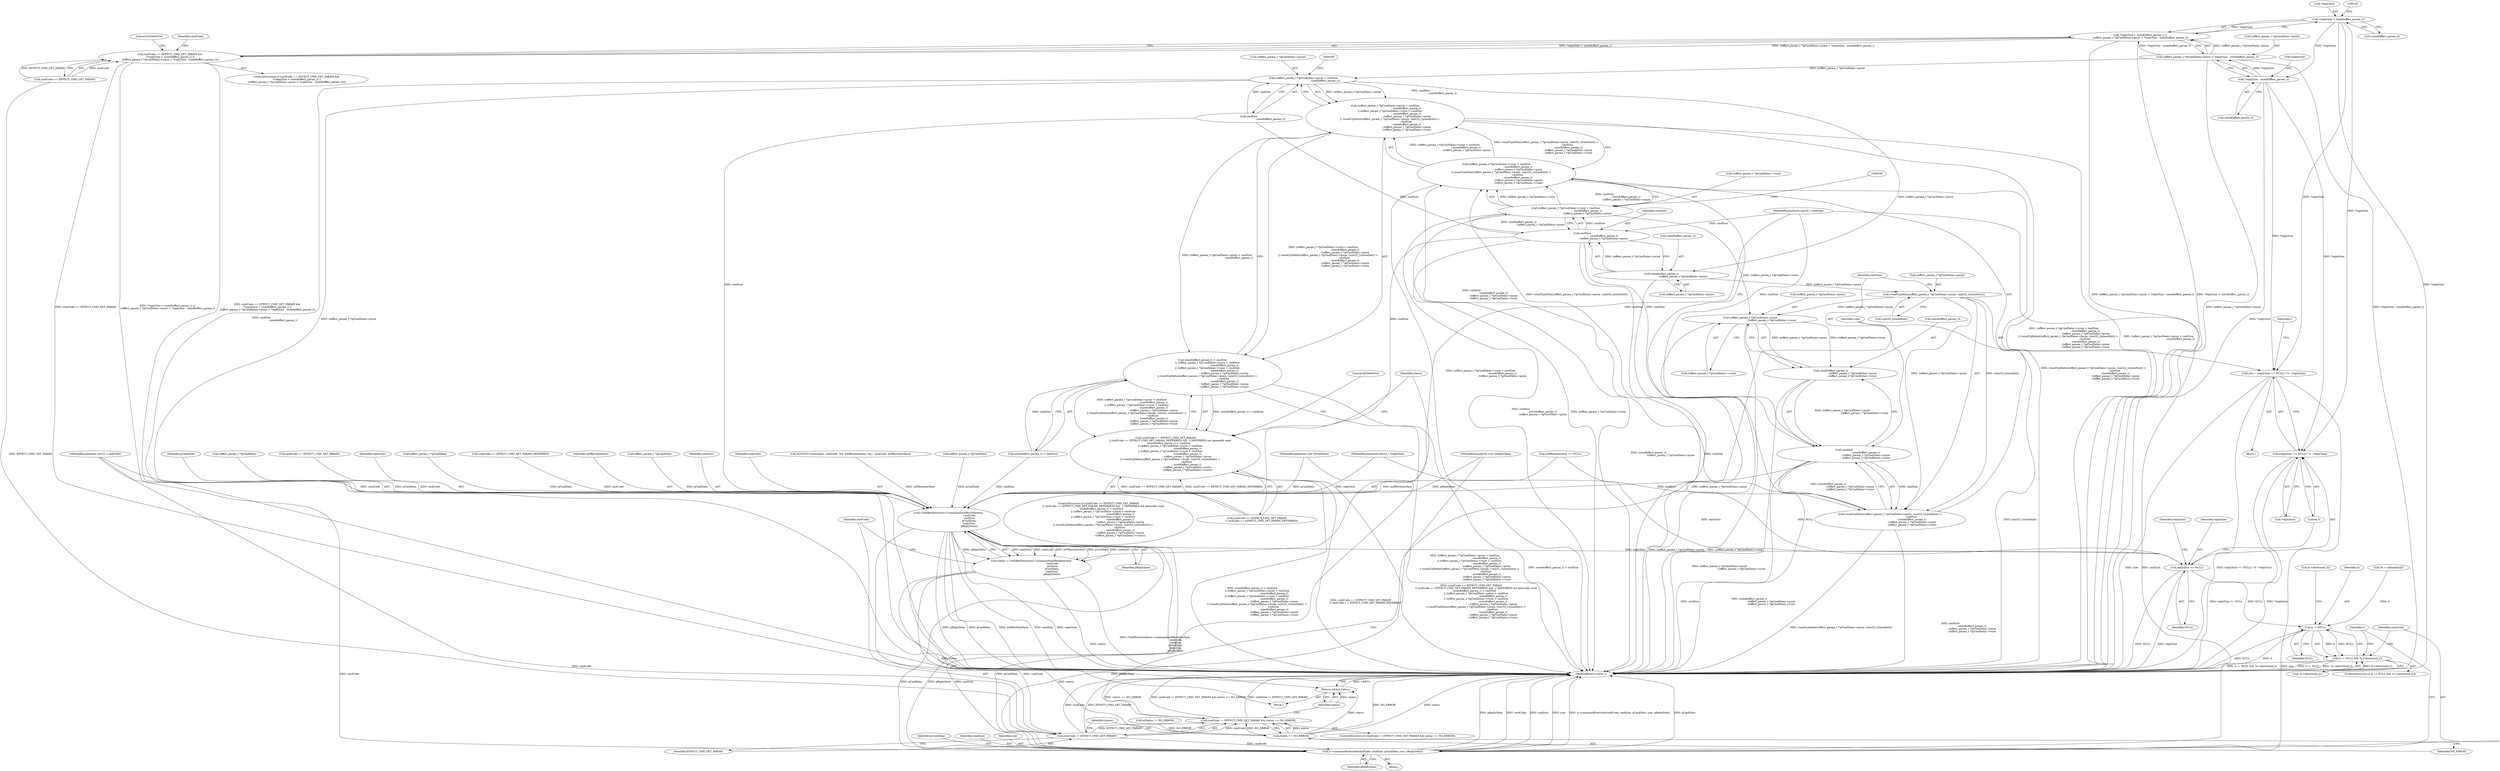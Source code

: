 digraph "0_Android_c894aa36be535886a8e5ff02cdbcd07dd24618f6@API" {
"1000137" [label="(Call,*replySize < sizeof(effect_param_t))"];
"1000136" [label="(Call,*replySize < sizeof(effect_param_t) ||\n ((effect_param_t *)pCmdData)->psize > *replySize - sizeof(effect_param_t))"];
"1000132" [label="(Call,cmdCode == EFFECT_CMD_GET_PARAM &&\n (*replySize < sizeof(effect_param_t) ||\n ((effect_param_t *)pCmdData)->psize > *replySize - sizeof(effect_param_t)))"];
"1000148" [label="(Call,*replySize - sizeof(effect_param_t))"];
"1000142" [label="(Call,((effect_param_t *)pCmdData)->psize > *replySize - sizeof(effect_param_t))"];
"1000175" [label="(Call,((effect_param_t *)pCmdData)->psize > cmdSize\n                                                     - sizeof(effect_param_t))"];
"1000174" [label="(Call,((effect_param_t *)pCmdData)->psize > cmdSize\n                                                     - sizeof(effect_param_t)\n            || ((effect_param_t *)pCmdData)->vsize > cmdSize\n                                                     - sizeof(effect_param_t)\n                                                     - ((effect_param_t *)pCmdData)->psize\n            || roundUpDelta(((effect_param_t *)pCmdData)->psize, (uint32_t)sizeof(int)) >\n                                                     cmdSize\n                                                     - sizeof(effect_param_t)\n                                                     - ((effect_param_t *)pCmdData)->psize\n                                                     - ((effect_param_t *)pCmdData)->vsize)"];
"1000169" [label="(Call,sizeof(effect_param_t) > cmdSize\n            || ((effect_param_t *)pCmdData)->psize > cmdSize\n                                                     - sizeof(effect_param_t)\n            || ((effect_param_t *)pCmdData)->vsize > cmdSize\n                                                     - sizeof(effect_param_t)\n                                                     - ((effect_param_t *)pCmdData)->psize\n            || roundUpDelta(((effect_param_t *)pCmdData)->psize, (uint32_t)sizeof(int)) >\n                                                     cmdSize\n                                                     - sizeof(effect_param_t)\n                                                     - ((effect_param_t *)pCmdData)->psize\n                                                     - ((effect_param_t *)pCmdData)->vsize)"];
"1000161" [label="(Call,(cmdCode == EFFECT_CMD_SET_PARAM\n            || cmdCode == EFFECT_CMD_SET_PARAM_DEFERRED) &&  // DEFERRED not generally used\n        (sizeof(effect_param_t) > cmdSize\n            || ((effect_param_t *)pCmdData)->psize > cmdSize\n                                                     - sizeof(effect_param_t)\n            || ((effect_param_t *)pCmdData)->vsize > cmdSize\n                                                     - sizeof(effect_param_t)\n                                                     - ((effect_param_t *)pCmdData)->psize\n            || roundUpDelta(((effect_param_t *)pCmdData)->psize, (uint32_t)sizeof(int)) >\n                                                     cmdSize\n                                                     - sizeof(effect_param_t)\n                                                     - ((effect_param_t *)pCmdData)->psize\n                                                     - ((effect_param_t *)pCmdData)->vsize))"];
"1000194" [label="(Call,sizeof(effect_param_t)\n                                                     - ((effect_param_t *)pCmdData)->psize)"];
"1000192" [label="(Call,cmdSize\n                                                     - sizeof(effect_param_t)\n                                                     - ((effect_param_t *)pCmdData)->psize)"];
"1000186" [label="(Call,((effect_param_t *)pCmdData)->vsize > cmdSize\n                                                     - sizeof(effect_param_t)\n                                                     - ((effect_param_t *)pCmdData)->psize)"];
"1000185" [label="(Call,((effect_param_t *)pCmdData)->vsize > cmdSize\n                                                     - sizeof(effect_param_t)\n                                                     - ((effect_param_t *)pCmdData)->psize\n            || roundUpDelta(((effect_param_t *)pCmdData)->psize, (uint32_t)sizeof(int)) >\n                                                     cmdSize\n                                                     - sizeof(effect_param_t)\n                                                     - ((effect_param_t *)pCmdData)->psize\n                                                     - ((effect_param_t *)pCmdData)->vsize)"];
"1000218" [label="(Call,((effect_param_t *)pCmdData)->psize\n                                                     - ((effect_param_t *)pCmdData)->vsize)"];
"1000215" [label="(Call,sizeof(effect_param_t)\n                                                     - ((effect_param_t *)pCmdData)->psize\n                                                     - ((effect_param_t *)pCmdData)->vsize)"];
"1000213" [label="(Call,cmdSize\n                                                     - sizeof(effect_param_t)\n                                                     - ((effect_param_t *)pCmdData)->psize\n                                                     - ((effect_param_t *)pCmdData)->vsize)"];
"1000202" [label="(Call,roundUpDelta(((effect_param_t *)pCmdData)->psize, (uint32_t)sizeof(int)) >\n                                                     cmdSize\n                                                     - sizeof(effect_param_t)\n                                                     - ((effect_param_t *)pCmdData)->psize\n                                                     - ((effect_param_t *)pCmdData)->vsize)"];
"1000239" [label="(Call,(*mEffectInterface)->command(mEffectInterface,\n                                                    cmdCode,\n                                                    cmdSize,\n                                                   pCmdData,\n                                                   replySize,\n                                                   pReplyData))"];
"1000237" [label="(Call,status = (*mEffectInterface)->command(mEffectInterface,\n                                                    cmdCode,\n                                                    cmdSize,\n                                                   pCmdData,\n                                                   replySize,\n                                                   pReplyData))"];
"1000251" [label="(Call,status == NO_ERROR)"];
"1000247" [label="(Call,cmdCode != EFFECT_CMD_GET_PARAM && status == NO_ERROR)"];
"1000296" [label="(Return,return status;)"];
"1000248" [label="(Call,cmdCode != EFFECT_CMD_GET_PARAM)"];
"1000290" [label="(Call,h->commandExecuted(cmdCode, cmdSize, pCmdData, size, pReplyData))"];
"1000259" [label="(Call,replySize == NULL)"];
"1000284" [label="(Call,h != NULL)"];
"1000283" [label="(Call,h != NULL && !h->destroyed_l())"];
"1000203" [label="(Call,roundUpDelta(((effect_param_t *)pCmdData)->psize, (uint32_t)sizeof(int)))"];
"1000256" [label="(Call,size = (replySize == NULL) ? 0 : *replySize)"];
"1000258" [label="(Call,(replySize == NULL) ? 0 : *replySize)"];
"1000297" [label="(Identifier,status)"];
"1000181" [label="(Call,cmdSize\n                                                     - sizeof(effect_param_t))"];
"1000177" [label="(Call,(effect_param_t *)pCmdData)"];
"1000104" [label="(MethodParameterIn,void *pCmdData)"];
"1000149" [label="(Call,*replySize)"];
"1000268" [label="(Identifier,i)"];
"1000264" [label="(Identifier,replySize)"];
"1000209" [label="(Call,(uint32_t)sizeof(int))"];
"1000262" [label="(Literal,0)"];
"1000295" [label="(Identifier,pReplyData)"];
"1000131" [label="(ControlStructure,if (cmdCode == EFFECT_CMD_GET_PARAM &&\n (*replySize < sizeof(effect_param_t) ||\n ((effect_param_t *)pCmdData)->psize > *replySize - sizeof(effect_param_t))))"];
"1000259" [label="(Call,replySize == NULL)"];
"1000293" [label="(Identifier,pCmdData)"];
"1000241" [label="(Identifier,cmdCode)"];
"1000253" [label="(Identifier,NO_ERROR)"];
"1000248" [label="(Call,cmdCode != EFFECT_CMD_GET_PARAM)"];
"1000277" [label="(Call,*h = mHandles[i])"];
"1000219" [label="(Call,((effect_param_t *)pCmdData)->psize)"];
"1000132" [label="(Call,cmdCode == EFFECT_CMD_GET_PARAM &&\n (*replySize < sizeof(effect_param_t) ||\n ((effect_param_t *)pCmdData)->psize > *replySize - sizeof(effect_param_t)))"];
"1000286" [label="(Identifier,NULL)"];
"1000125" [label="(Call,mStatus != NO_ERROR)"];
"1000239" [label="(Call,(*mEffectInterface)->command(mEffectInterface,\n                                                    cmdCode,\n                                                    cmdSize,\n                                                   pCmdData,\n                                                   replySize,\n                                                   pReplyData))"];
"1000204" [label="(Call,((effect_param_t *)pCmdData)->psize)"];
"1000238" [label="(Identifier,status)"];
"1000144" [label="(Call,(effect_param_t *)pCmdData)"];
"1000161" [label="(Call,(cmdCode == EFFECT_CMD_SET_PARAM\n            || cmdCode == EFFECT_CMD_SET_PARAM_DEFERRED) &&  // DEFERRED not generally used\n        (sizeof(effect_param_t) > cmdSize\n            || ((effect_param_t *)pCmdData)->psize > cmdSize\n                                                     - sizeof(effect_param_t)\n            || ((effect_param_t *)pCmdData)->vsize > cmdSize\n                                                     - sizeof(effect_param_t)\n                                                     - ((effect_param_t *)pCmdData)->psize\n            || roundUpDelta(((effect_param_t *)pCmdData)->psize, (uint32_t)sizeof(int)) >\n                                                     cmdSize\n                                                     - sizeof(effect_param_t)\n                                                     - ((effect_param_t *)pCmdData)->psize\n                                                     - ((effect_param_t *)pCmdData)->vsize))"];
"1000245" [label="(Identifier,pReplyData)"];
"1000243" [label="(Identifier,pCmdData)"];
"1000203" [label="(Call,roundUpDelta(((effect_param_t *)pCmdData)->psize, (uint32_t)sizeof(int)))"];
"1000187" [label="(Call,((effect_param_t *)pCmdData)->vsize)"];
"1000292" [label="(Identifier,cmdSize)"];
"1000294" [label="(Identifier,size)"];
"1000225" [label="(Call,(effect_param_t *)pCmdData)"];
"1000258" [label="(Call,(replySize == NULL) ? 0 : *replySize)"];
"1000251" [label="(Call,status == NO_ERROR)"];
"1000160" [label="(ControlStructure,if ((cmdCode == EFFECT_CMD_SET_PARAM\n            || cmdCode == EFFECT_CMD_SET_PARAM_DEFERRED) &&  // DEFERRED not generally used\n        (sizeof(effect_param_t) > cmdSize\n            || ((effect_param_t *)pCmdData)->psize > cmdSize\n                                                     - sizeof(effect_param_t)\n            || ((effect_param_t *)pCmdData)->vsize > cmdSize\n                                                     - sizeof(effect_param_t)\n                                                     - ((effect_param_t *)pCmdData)->psize\n            || roundUpDelta(((effect_param_t *)pCmdData)->psize, (uint32_t)sizeof(int)) >\n                                                     cmdSize\n                                                     - sizeof(effect_param_t)\n                                                     - ((effect_param_t *)pCmdData)->psize\n                                                     - ((effect_param_t *)pCmdData)->vsize)))"];
"1000166" [label="(Call,cmdCode == EFFECT_CMD_SET_PARAM_DEFERRED)"];
"1000174" [label="(Call,((effect_param_t *)pCmdData)->psize > cmdSize\n                                                     - sizeof(effect_param_t)\n            || ((effect_param_t *)pCmdData)->vsize > cmdSize\n                                                     - sizeof(effect_param_t)\n                                                     - ((effect_param_t *)pCmdData)->psize\n            || roundUpDelta(((effect_param_t *)pCmdData)->psize, (uint32_t)sizeof(int)) >\n                                                     cmdSize\n                                                     - sizeof(effect_param_t)\n                                                     - ((effect_param_t *)pCmdData)->psize\n                                                     - ((effect_param_t *)pCmdData)->vsize)"];
"1000240" [label="(Identifier,mEffectInterface)"];
"1000170" [label="(Call,sizeof(effect_param_t) > cmdSize)"];
"1000242" [label="(Identifier,cmdSize)"];
"1000102" [label="(MethodParameterIn,uint32_t cmdCode)"];
"1000215" [label="(Call,sizeof(effect_param_t)\n                                                     - ((effect_param_t *)pCmdData)->psize\n                                                     - ((effect_param_t *)pCmdData)->vsize)"];
"1000288" [label="(Call,h->destroyed_l())"];
"1000107" [label="(Block,)"];
"1000291" [label="(Identifier,cmdCode)"];
"1000106" [label="(MethodParameterIn,void *pReplyData)"];
"1000133" [label="(Call,cmdCode == EFFECT_CMD_GET_PARAM)"];
"1000185" [label="(Call,((effect_param_t *)pCmdData)->vsize > cmdSize\n                                                     - sizeof(effect_param_t)\n                                                     - ((effect_param_t *)pCmdData)->psize\n            || roundUpDelta(((effect_param_t *)pCmdData)->psize, (uint32_t)sizeof(int)) >\n                                                     cmdSize\n                                                     - sizeof(effect_param_t)\n                                                     - ((effect_param_t *)pCmdData)->psize\n                                                     - ((effect_param_t *)pCmdData)->vsize)"];
"1000252" [label="(Identifier,status)"];
"1000218" [label="(Call,((effect_param_t *)pCmdData)->psize\n                                                     - ((effect_param_t *)pCmdData)->vsize)"];
"1000109" [label="(Call,ALOGVV(\"command(), cmdCode: %d, mEffectInterface: %p\", cmdCode, mEffectInterface))"];
"1000287" [label="(Call,!h->destroyed_l())"];
"1000193" [label="(Identifier,cmdSize)"];
"1000136" [label="(Call,*replySize < sizeof(effect_param_t) ||\n ((effect_param_t *)pCmdData)->psize > *replySize - sizeof(effect_param_t))"];
"1000263" [label="(Call,*replySize)"];
"1000155" [label="(Literal,0x534e4554)"];
"1000213" [label="(Call,cmdSize\n                                                     - sizeof(effect_param_t)\n                                                     - ((effect_param_t *)pCmdData)->psize\n                                                     - ((effect_param_t *)pCmdData)->vsize)"];
"1000118" [label="(Call,mEffectInterface == NULL)"];
"1000137" [label="(Call,*replySize < sizeof(effect_param_t))"];
"1000283" [label="(Call,h != NULL && !h->destroyed_l())"];
"1000162" [label="(Call,cmdCode == EFFECT_CMD_SET_PARAM\n            || cmdCode == EFFECT_CMD_SET_PARAM_DEFERRED)"];
"1000261" [label="(Identifier,NULL)"];
"1000164" [label="(Identifier,cmdCode)"];
"1000195" [label="(Call,sizeof(effect_param_t))"];
"1000298" [label="(MethodReturn,status_t)"];
"1000247" [label="(Call,cmdCode != EFFECT_CMD_GET_PARAM && status == NO_ERROR)"];
"1000140" [label="(Call,sizeof(effect_param_t))"];
"1000192" [label="(Call,cmdSize\n                                                     - sizeof(effect_param_t)\n                                                     - ((effect_param_t *)pCmdData)->psize)"];
"1000296" [label="(Return,return status;)"];
"1000169" [label="(Call,sizeof(effect_param_t) > cmdSize\n            || ((effect_param_t *)pCmdData)->psize > cmdSize\n                                                     - sizeof(effect_param_t)\n            || ((effect_param_t *)pCmdData)->vsize > cmdSize\n                                                     - sizeof(effect_param_t)\n                                                     - ((effect_param_t *)pCmdData)->psize\n            || roundUpDelta(((effect_param_t *)pCmdData)->psize, (uint32_t)sizeof(int)) >\n                                                     cmdSize\n                                                     - sizeof(effect_param_t)\n                                                     - ((effect_param_t *)pCmdData)->psize\n                                                     - ((effect_param_t *)pCmdData)->vsize)"];
"1000290" [label="(Call,h->commandExecuted(cmdCode, cmdSize, pCmdData, size, pReplyData))"];
"1000194" [label="(Call,sizeof(effect_param_t)\n                                                     - ((effect_param_t *)pCmdData)->psize)"];
"1000216" [label="(Call,sizeof(effect_param_t))"];
"1000103" [label="(MethodParameterIn,uint32_t cmdSize)"];
"1000175" [label="(Call,((effect_param_t *)pCmdData)->psize > cmdSize\n                                                     - sizeof(effect_param_t))"];
"1000250" [label="(Identifier,EFFECT_CMD_GET_PARAM)"];
"1000260" [label="(Identifier,replySize)"];
"1000224" [label="(Call,((effect_param_t *)pCmdData)->vsize)"];
"1000186" [label="(Call,((effect_param_t *)pCmdData)->vsize > cmdSize\n                                                     - sizeof(effect_param_t)\n                                                     - ((effect_param_t *)pCmdData)->psize)"];
"1000138" [label="(Call,*replySize)"];
"1000256" [label="(Call,size = (replySize == NULL) ? 0 : *replySize)"];
"1000237" [label="(Call,status = (*mEffectInterface)->command(mEffectInterface,\n                                                    cmdCode,\n                                                    cmdSize,\n                                                   pCmdData,\n                                                   replySize,\n                                                   pReplyData))"];
"1000202" [label="(Call,roundUpDelta(((effect_param_t *)pCmdData)->psize, (uint32_t)sizeof(int)) >\n                                                     cmdSize\n                                                     - sizeof(effect_param_t)\n                                                     - ((effect_param_t *)pCmdData)->psize\n                                                     - ((effect_param_t *)pCmdData)->vsize)"];
"1000246" [label="(ControlStructure,if (cmdCode != EFFECT_CMD_GET_PARAM && status == NO_ERROR))"];
"1000198" [label="(Call,(effect_param_t *)pCmdData)"];
"1000163" [label="(Call,cmdCode == EFFECT_CMD_SET_PARAM)"];
"1000244" [label="(Identifier,replySize)"];
"1000257" [label="(Identifier,size)"];
"1000148" [label="(Call,*replySize - sizeof(effect_param_t))"];
"1000176" [label="(Call,((effect_param_t *)pCmdData)->psize)"];
"1000197" [label="(Call,((effect_param_t *)pCmdData)->psize)"];
"1000105" [label="(MethodParameterIn,uint32_t *replySize)"];
"1000284" [label="(Call,h != NULL)"];
"1000231" [label="(Literal,0x534e4554)"];
"1000151" [label="(Call,sizeof(effect_param_t))"];
"1000214" [label="(Identifier,cmdSize)"];
"1000142" [label="(Call,((effect_param_t *)pCmdData)->psize > *replySize - sizeof(effect_param_t))"];
"1000143" [label="(Call,((effect_param_t *)pCmdData)->psize)"];
"1000249" [label="(Identifier,cmdCode)"];
"1000285" [label="(Identifier,h)"];
"1000289" [label="(Block,)"];
"1000254" [label="(Block,)"];
"1000274" [label="(Identifier,i)"];
"1000282" [label="(ControlStructure,if (h != NULL && !h->destroyed_l()))"];
"1000137" -> "1000136"  [label="AST: "];
"1000137" -> "1000140"  [label="CFG: "];
"1000138" -> "1000137"  [label="AST: "];
"1000140" -> "1000137"  [label="AST: "];
"1000145" -> "1000137"  [label="CFG: "];
"1000136" -> "1000137"  [label="CFG: "];
"1000137" -> "1000298"  [label="DDG: *replySize"];
"1000137" -> "1000136"  [label="DDG: *replySize"];
"1000137" -> "1000148"  [label="DDG: *replySize"];
"1000137" -> "1000256"  [label="DDG: *replySize"];
"1000137" -> "1000258"  [label="DDG: *replySize"];
"1000136" -> "1000132"  [label="AST: "];
"1000136" -> "1000142"  [label="CFG: "];
"1000142" -> "1000136"  [label="AST: "];
"1000132" -> "1000136"  [label="CFG: "];
"1000136" -> "1000298"  [label="DDG: ((effect_param_t *)pCmdData)->psize > *replySize - sizeof(effect_param_t)"];
"1000136" -> "1000298"  [label="DDG: *replySize < sizeof(effect_param_t)"];
"1000136" -> "1000132"  [label="DDG: *replySize < sizeof(effect_param_t)"];
"1000136" -> "1000132"  [label="DDG: ((effect_param_t *)pCmdData)->psize > *replySize - sizeof(effect_param_t)"];
"1000142" -> "1000136"  [label="DDG: ((effect_param_t *)pCmdData)->psize"];
"1000142" -> "1000136"  [label="DDG: *replySize - sizeof(effect_param_t)"];
"1000132" -> "1000131"  [label="AST: "];
"1000132" -> "1000133"  [label="CFG: "];
"1000133" -> "1000132"  [label="AST: "];
"1000155" -> "1000132"  [label="CFG: "];
"1000164" -> "1000132"  [label="CFG: "];
"1000132" -> "1000298"  [label="DDG: cmdCode == EFFECT_CMD_GET_PARAM &&\n (*replySize < sizeof(effect_param_t) ||\n ((effect_param_t *)pCmdData)->psize > *replySize - sizeof(effect_param_t))"];
"1000132" -> "1000298"  [label="DDG: cmdCode == EFFECT_CMD_GET_PARAM"];
"1000132" -> "1000298"  [label="DDG: *replySize < sizeof(effect_param_t) ||\n ((effect_param_t *)pCmdData)->psize > *replySize - sizeof(effect_param_t)"];
"1000133" -> "1000132"  [label="DDG: cmdCode"];
"1000133" -> "1000132"  [label="DDG: EFFECT_CMD_GET_PARAM"];
"1000148" -> "1000142"  [label="AST: "];
"1000148" -> "1000151"  [label="CFG: "];
"1000149" -> "1000148"  [label="AST: "];
"1000151" -> "1000148"  [label="AST: "];
"1000142" -> "1000148"  [label="CFG: "];
"1000148" -> "1000298"  [label="DDG: *replySize"];
"1000148" -> "1000142"  [label="DDG: *replySize"];
"1000148" -> "1000256"  [label="DDG: *replySize"];
"1000148" -> "1000258"  [label="DDG: *replySize"];
"1000143" -> "1000142"  [label="AST: "];
"1000142" -> "1000298"  [label="DDG: *replySize - sizeof(effect_param_t)"];
"1000142" -> "1000298"  [label="DDG: ((effect_param_t *)pCmdData)->psize"];
"1000142" -> "1000175"  [label="DDG: ((effect_param_t *)pCmdData)->psize"];
"1000175" -> "1000174"  [label="AST: "];
"1000175" -> "1000181"  [label="CFG: "];
"1000176" -> "1000175"  [label="AST: "];
"1000181" -> "1000175"  [label="AST: "];
"1000189" -> "1000175"  [label="CFG: "];
"1000174" -> "1000175"  [label="CFG: "];
"1000175" -> "1000298"  [label="DDG: cmdSize\n                                                     - sizeof(effect_param_t)"];
"1000175" -> "1000298"  [label="DDG: ((effect_param_t *)pCmdData)->psize"];
"1000175" -> "1000174"  [label="DDG: ((effect_param_t *)pCmdData)->psize"];
"1000175" -> "1000174"  [label="DDG: cmdSize\n                                                     - sizeof(effect_param_t)"];
"1000181" -> "1000175"  [label="DDG: cmdSize"];
"1000175" -> "1000194"  [label="DDG: ((effect_param_t *)pCmdData)->psize"];
"1000174" -> "1000169"  [label="AST: "];
"1000174" -> "1000185"  [label="CFG: "];
"1000185" -> "1000174"  [label="AST: "];
"1000169" -> "1000174"  [label="CFG: "];
"1000174" -> "1000298"  [label="DDG: ((effect_param_t *)pCmdData)->vsize > cmdSize\n                                                     - sizeof(effect_param_t)\n                                                     - ((effect_param_t *)pCmdData)->psize\n            || roundUpDelta(((effect_param_t *)pCmdData)->psize, (uint32_t)sizeof(int)) >\n                                                     cmdSize\n                                                     - sizeof(effect_param_t)\n                                                     - ((effect_param_t *)pCmdData)->psize\n                                                     - ((effect_param_t *)pCmdData)->vsize"];
"1000174" -> "1000298"  [label="DDG: ((effect_param_t *)pCmdData)->psize > cmdSize\n                                                     - sizeof(effect_param_t)"];
"1000174" -> "1000169"  [label="DDG: ((effect_param_t *)pCmdData)->psize > cmdSize\n                                                     - sizeof(effect_param_t)"];
"1000174" -> "1000169"  [label="DDG: ((effect_param_t *)pCmdData)->vsize > cmdSize\n                                                     - sizeof(effect_param_t)\n                                                     - ((effect_param_t *)pCmdData)->psize\n            || roundUpDelta(((effect_param_t *)pCmdData)->psize, (uint32_t)sizeof(int)) >\n                                                     cmdSize\n                                                     - sizeof(effect_param_t)\n                                                     - ((effect_param_t *)pCmdData)->psize\n                                                     - ((effect_param_t *)pCmdData)->vsize"];
"1000185" -> "1000174"  [label="DDG: ((effect_param_t *)pCmdData)->vsize > cmdSize\n                                                     - sizeof(effect_param_t)\n                                                     - ((effect_param_t *)pCmdData)->psize"];
"1000185" -> "1000174"  [label="DDG: roundUpDelta(((effect_param_t *)pCmdData)->psize, (uint32_t)sizeof(int)) >\n                                                     cmdSize\n                                                     - sizeof(effect_param_t)\n                                                     - ((effect_param_t *)pCmdData)->psize\n                                                     - ((effect_param_t *)pCmdData)->vsize"];
"1000169" -> "1000161"  [label="AST: "];
"1000169" -> "1000170"  [label="CFG: "];
"1000170" -> "1000169"  [label="AST: "];
"1000161" -> "1000169"  [label="CFG: "];
"1000169" -> "1000298"  [label="DDG: sizeof(effect_param_t) > cmdSize"];
"1000169" -> "1000298"  [label="DDG: ((effect_param_t *)pCmdData)->psize > cmdSize\n                                                     - sizeof(effect_param_t)\n            || ((effect_param_t *)pCmdData)->vsize > cmdSize\n                                                     - sizeof(effect_param_t)\n                                                     - ((effect_param_t *)pCmdData)->psize\n            || roundUpDelta(((effect_param_t *)pCmdData)->psize, (uint32_t)sizeof(int)) >\n                                                     cmdSize\n                                                     - sizeof(effect_param_t)\n                                                     - ((effect_param_t *)pCmdData)->psize\n                                                     - ((effect_param_t *)pCmdData)->vsize"];
"1000169" -> "1000161"  [label="DDG: sizeof(effect_param_t) > cmdSize"];
"1000169" -> "1000161"  [label="DDG: ((effect_param_t *)pCmdData)->psize > cmdSize\n                                                     - sizeof(effect_param_t)\n            || ((effect_param_t *)pCmdData)->vsize > cmdSize\n                                                     - sizeof(effect_param_t)\n                                                     - ((effect_param_t *)pCmdData)->psize\n            || roundUpDelta(((effect_param_t *)pCmdData)->psize, (uint32_t)sizeof(int)) >\n                                                     cmdSize\n                                                     - sizeof(effect_param_t)\n                                                     - ((effect_param_t *)pCmdData)->psize\n                                                     - ((effect_param_t *)pCmdData)->vsize"];
"1000170" -> "1000169"  [label="DDG: cmdSize"];
"1000161" -> "1000160"  [label="AST: "];
"1000161" -> "1000162"  [label="CFG: "];
"1000162" -> "1000161"  [label="AST: "];
"1000231" -> "1000161"  [label="CFG: "];
"1000238" -> "1000161"  [label="CFG: "];
"1000161" -> "1000298"  [label="DDG: sizeof(effect_param_t) > cmdSize\n            || ((effect_param_t *)pCmdData)->psize > cmdSize\n                                                     - sizeof(effect_param_t)\n            || ((effect_param_t *)pCmdData)->vsize > cmdSize\n                                                     - sizeof(effect_param_t)\n                                                     - ((effect_param_t *)pCmdData)->psize\n            || roundUpDelta(((effect_param_t *)pCmdData)->psize, (uint32_t)sizeof(int)) >\n                                                     cmdSize\n                                                     - sizeof(effect_param_t)\n                                                     - ((effect_param_t *)pCmdData)->psize\n                                                     - ((effect_param_t *)pCmdData)->vsize"];
"1000161" -> "1000298"  [label="DDG: cmdCode == EFFECT_CMD_SET_PARAM\n            || cmdCode == EFFECT_CMD_SET_PARAM_DEFERRED"];
"1000161" -> "1000298"  [label="DDG: (cmdCode == EFFECT_CMD_SET_PARAM\n            || cmdCode == EFFECT_CMD_SET_PARAM_DEFERRED) &&  // DEFERRED not generally used\n        (sizeof(effect_param_t) > cmdSize\n            || ((effect_param_t *)pCmdData)->psize > cmdSize\n                                                     - sizeof(effect_param_t)\n            || ((effect_param_t *)pCmdData)->vsize > cmdSize\n                                                     - sizeof(effect_param_t)\n                                                     - ((effect_param_t *)pCmdData)->psize\n            || roundUpDelta(((effect_param_t *)pCmdData)->psize, (uint32_t)sizeof(int)) >\n                                                     cmdSize\n                                                     - sizeof(effect_param_t)\n                                                     - ((effect_param_t *)pCmdData)->psize\n                                                     - ((effect_param_t *)pCmdData)->vsize)"];
"1000162" -> "1000161"  [label="DDG: cmdCode == EFFECT_CMD_SET_PARAM"];
"1000162" -> "1000161"  [label="DDG: cmdCode == EFFECT_CMD_SET_PARAM_DEFERRED"];
"1000194" -> "1000192"  [label="AST: "];
"1000194" -> "1000197"  [label="CFG: "];
"1000195" -> "1000194"  [label="AST: "];
"1000197" -> "1000194"  [label="AST: "];
"1000192" -> "1000194"  [label="CFG: "];
"1000194" -> "1000298"  [label="DDG: ((effect_param_t *)pCmdData)->psize"];
"1000194" -> "1000192"  [label="DDG: ((effect_param_t *)pCmdData)->psize"];
"1000194" -> "1000203"  [label="DDG: ((effect_param_t *)pCmdData)->psize"];
"1000192" -> "1000186"  [label="AST: "];
"1000193" -> "1000192"  [label="AST: "];
"1000186" -> "1000192"  [label="CFG: "];
"1000192" -> "1000298"  [label="DDG: sizeof(effect_param_t)\n                                                     - ((effect_param_t *)pCmdData)->psize"];
"1000192" -> "1000298"  [label="DDG: cmdSize"];
"1000192" -> "1000186"  [label="DDG: cmdSize"];
"1000192" -> "1000186"  [label="DDG: sizeof(effect_param_t)\n                                                     - ((effect_param_t *)pCmdData)->psize"];
"1000181" -> "1000192"  [label="DDG: cmdSize"];
"1000103" -> "1000192"  [label="DDG: cmdSize"];
"1000192" -> "1000213"  [label="DDG: cmdSize"];
"1000192" -> "1000239"  [label="DDG: cmdSize"];
"1000186" -> "1000185"  [label="AST: "];
"1000187" -> "1000186"  [label="AST: "];
"1000206" -> "1000186"  [label="CFG: "];
"1000185" -> "1000186"  [label="CFG: "];
"1000186" -> "1000298"  [label="DDG: ((effect_param_t *)pCmdData)->vsize"];
"1000186" -> "1000298"  [label="DDG: cmdSize\n                                                     - sizeof(effect_param_t)\n                                                     - ((effect_param_t *)pCmdData)->psize"];
"1000186" -> "1000185"  [label="DDG: ((effect_param_t *)pCmdData)->vsize"];
"1000186" -> "1000185"  [label="DDG: cmdSize\n                                                     - sizeof(effect_param_t)\n                                                     - ((effect_param_t *)pCmdData)->psize"];
"1000186" -> "1000218"  [label="DDG: ((effect_param_t *)pCmdData)->vsize"];
"1000185" -> "1000202"  [label="CFG: "];
"1000202" -> "1000185"  [label="AST: "];
"1000185" -> "1000298"  [label="DDG: ((effect_param_t *)pCmdData)->vsize > cmdSize\n                                                     - sizeof(effect_param_t)\n                                                     - ((effect_param_t *)pCmdData)->psize"];
"1000185" -> "1000298"  [label="DDG: roundUpDelta(((effect_param_t *)pCmdData)->psize, (uint32_t)sizeof(int)) >\n                                                     cmdSize\n                                                     - sizeof(effect_param_t)\n                                                     - ((effect_param_t *)pCmdData)->psize\n                                                     - ((effect_param_t *)pCmdData)->vsize"];
"1000202" -> "1000185"  [label="DDG: roundUpDelta(((effect_param_t *)pCmdData)->psize, (uint32_t)sizeof(int))"];
"1000202" -> "1000185"  [label="DDG: cmdSize\n                                                     - sizeof(effect_param_t)\n                                                     - ((effect_param_t *)pCmdData)->psize\n                                                     - ((effect_param_t *)pCmdData)->vsize"];
"1000218" -> "1000215"  [label="AST: "];
"1000218" -> "1000224"  [label="CFG: "];
"1000219" -> "1000218"  [label="AST: "];
"1000224" -> "1000218"  [label="AST: "];
"1000215" -> "1000218"  [label="CFG: "];
"1000218" -> "1000298"  [label="DDG: ((effect_param_t *)pCmdData)->psize"];
"1000218" -> "1000298"  [label="DDG: ((effect_param_t *)pCmdData)->vsize"];
"1000218" -> "1000215"  [label="DDG: ((effect_param_t *)pCmdData)->psize"];
"1000218" -> "1000215"  [label="DDG: ((effect_param_t *)pCmdData)->vsize"];
"1000203" -> "1000218"  [label="DDG: ((effect_param_t *)pCmdData)->psize"];
"1000215" -> "1000213"  [label="AST: "];
"1000216" -> "1000215"  [label="AST: "];
"1000213" -> "1000215"  [label="CFG: "];
"1000215" -> "1000298"  [label="DDG: ((effect_param_t *)pCmdData)->psize\n                                                     - ((effect_param_t *)pCmdData)->vsize"];
"1000215" -> "1000213"  [label="DDG: ((effect_param_t *)pCmdData)->psize\n                                                     - ((effect_param_t *)pCmdData)->vsize"];
"1000213" -> "1000202"  [label="AST: "];
"1000214" -> "1000213"  [label="AST: "];
"1000202" -> "1000213"  [label="CFG: "];
"1000213" -> "1000298"  [label="DDG: cmdSize"];
"1000213" -> "1000298"  [label="DDG: sizeof(effect_param_t)\n                                                     - ((effect_param_t *)pCmdData)->psize\n                                                     - ((effect_param_t *)pCmdData)->vsize"];
"1000213" -> "1000202"  [label="DDG: cmdSize"];
"1000213" -> "1000202"  [label="DDG: sizeof(effect_param_t)\n                                                     - ((effect_param_t *)pCmdData)->psize\n                                                     - ((effect_param_t *)pCmdData)->vsize"];
"1000103" -> "1000213"  [label="DDG: cmdSize"];
"1000213" -> "1000239"  [label="DDG: cmdSize"];
"1000203" -> "1000202"  [label="AST: "];
"1000202" -> "1000298"  [label="DDG: roundUpDelta(((effect_param_t *)pCmdData)->psize, (uint32_t)sizeof(int))"];
"1000202" -> "1000298"  [label="DDG: cmdSize\n                                                     - sizeof(effect_param_t)\n                                                     - ((effect_param_t *)pCmdData)->psize\n                                                     - ((effect_param_t *)pCmdData)->vsize"];
"1000203" -> "1000202"  [label="DDG: ((effect_param_t *)pCmdData)->psize"];
"1000203" -> "1000202"  [label="DDG: (uint32_t)sizeof(int)"];
"1000239" -> "1000237"  [label="AST: "];
"1000239" -> "1000245"  [label="CFG: "];
"1000240" -> "1000239"  [label="AST: "];
"1000241" -> "1000239"  [label="AST: "];
"1000242" -> "1000239"  [label="AST: "];
"1000243" -> "1000239"  [label="AST: "];
"1000244" -> "1000239"  [label="AST: "];
"1000245" -> "1000239"  [label="AST: "];
"1000237" -> "1000239"  [label="CFG: "];
"1000239" -> "1000298"  [label="DDG: mEffectInterface"];
"1000239" -> "1000298"  [label="DDG: cmdSize"];
"1000239" -> "1000298"  [label="DDG: replySize"];
"1000239" -> "1000298"  [label="DDG: pReplyData"];
"1000239" -> "1000298"  [label="DDG: pCmdData"];
"1000239" -> "1000237"  [label="DDG: replySize"];
"1000239" -> "1000237"  [label="DDG: cmdCode"];
"1000239" -> "1000237"  [label="DDG: mEffectInterface"];
"1000239" -> "1000237"  [label="DDG: pCmdData"];
"1000239" -> "1000237"  [label="DDG: cmdSize"];
"1000239" -> "1000237"  [label="DDG: pReplyData"];
"1000109" -> "1000239"  [label="DDG: mEffectInterface"];
"1000118" -> "1000239"  [label="DDG: mEffectInterface"];
"1000163" -> "1000239"  [label="DDG: cmdCode"];
"1000166" -> "1000239"  [label="DDG: cmdCode"];
"1000102" -> "1000239"  [label="DDG: cmdCode"];
"1000181" -> "1000239"  [label="DDG: cmdSize"];
"1000170" -> "1000239"  [label="DDG: cmdSize"];
"1000103" -> "1000239"  [label="DDG: cmdSize"];
"1000225" -> "1000239"  [label="DDG: pCmdData"];
"1000198" -> "1000239"  [label="DDG: pCmdData"];
"1000144" -> "1000239"  [label="DDG: pCmdData"];
"1000177" -> "1000239"  [label="DDG: pCmdData"];
"1000104" -> "1000239"  [label="DDG: pCmdData"];
"1000105" -> "1000239"  [label="DDG: replySize"];
"1000106" -> "1000239"  [label="DDG: pReplyData"];
"1000239" -> "1000248"  [label="DDG: cmdCode"];
"1000239" -> "1000259"  [label="DDG: replySize"];
"1000239" -> "1000290"  [label="DDG: cmdSize"];
"1000239" -> "1000290"  [label="DDG: pCmdData"];
"1000239" -> "1000290"  [label="DDG: pReplyData"];
"1000237" -> "1000107"  [label="AST: "];
"1000238" -> "1000237"  [label="AST: "];
"1000249" -> "1000237"  [label="CFG: "];
"1000237" -> "1000298"  [label="DDG: (*mEffectInterface)->command(mEffectInterface,\n                                                    cmdCode,\n                                                    cmdSize,\n                                                   pCmdData,\n                                                   replySize,\n                                                   pReplyData)"];
"1000237" -> "1000298"  [label="DDG: status"];
"1000237" -> "1000251"  [label="DDG: status"];
"1000237" -> "1000296"  [label="DDG: status"];
"1000251" -> "1000247"  [label="AST: "];
"1000251" -> "1000253"  [label="CFG: "];
"1000252" -> "1000251"  [label="AST: "];
"1000253" -> "1000251"  [label="AST: "];
"1000247" -> "1000251"  [label="CFG: "];
"1000251" -> "1000298"  [label="DDG: NO_ERROR"];
"1000251" -> "1000298"  [label="DDG: status"];
"1000251" -> "1000247"  [label="DDG: status"];
"1000251" -> "1000247"  [label="DDG: NO_ERROR"];
"1000125" -> "1000251"  [label="DDG: NO_ERROR"];
"1000251" -> "1000296"  [label="DDG: status"];
"1000247" -> "1000246"  [label="AST: "];
"1000247" -> "1000248"  [label="CFG: "];
"1000248" -> "1000247"  [label="AST: "];
"1000257" -> "1000247"  [label="CFG: "];
"1000297" -> "1000247"  [label="CFG: "];
"1000247" -> "1000298"  [label="DDG: cmdCode != EFFECT_CMD_GET_PARAM"];
"1000247" -> "1000298"  [label="DDG: status == NO_ERROR"];
"1000247" -> "1000298"  [label="DDG: cmdCode != EFFECT_CMD_GET_PARAM && status == NO_ERROR"];
"1000248" -> "1000247"  [label="DDG: cmdCode"];
"1000248" -> "1000247"  [label="DDG: EFFECT_CMD_GET_PARAM"];
"1000296" -> "1000107"  [label="AST: "];
"1000296" -> "1000297"  [label="CFG: "];
"1000297" -> "1000296"  [label="AST: "];
"1000298" -> "1000296"  [label="CFG: "];
"1000296" -> "1000298"  [label="DDG: <RET>"];
"1000297" -> "1000296"  [label="DDG: status"];
"1000248" -> "1000250"  [label="CFG: "];
"1000249" -> "1000248"  [label="AST: "];
"1000250" -> "1000248"  [label="AST: "];
"1000252" -> "1000248"  [label="CFG: "];
"1000248" -> "1000298"  [label="DDG: EFFECT_CMD_GET_PARAM"];
"1000248" -> "1000298"  [label="DDG: cmdCode"];
"1000102" -> "1000248"  [label="DDG: cmdCode"];
"1000133" -> "1000248"  [label="DDG: EFFECT_CMD_GET_PARAM"];
"1000248" -> "1000290"  [label="DDG: cmdCode"];
"1000290" -> "1000289"  [label="AST: "];
"1000290" -> "1000295"  [label="CFG: "];
"1000291" -> "1000290"  [label="AST: "];
"1000292" -> "1000290"  [label="AST: "];
"1000293" -> "1000290"  [label="AST: "];
"1000294" -> "1000290"  [label="AST: "];
"1000295" -> "1000290"  [label="AST: "];
"1000274" -> "1000290"  [label="CFG: "];
"1000290" -> "1000298"  [label="DDG: cmdCode"];
"1000290" -> "1000298"  [label="DDG: cmdSize"];
"1000290" -> "1000298"  [label="DDG: size"];
"1000290" -> "1000298"  [label="DDG: h->commandExecuted(cmdCode, cmdSize, pCmdData, size, pReplyData)"];
"1000290" -> "1000298"  [label="DDG: pCmdData"];
"1000290" -> "1000298"  [label="DDG: pReplyData"];
"1000102" -> "1000290"  [label="DDG: cmdCode"];
"1000103" -> "1000290"  [label="DDG: cmdSize"];
"1000104" -> "1000290"  [label="DDG: pCmdData"];
"1000256" -> "1000290"  [label="DDG: size"];
"1000106" -> "1000290"  [label="DDG: pReplyData"];
"1000259" -> "1000258"  [label="AST: "];
"1000259" -> "1000261"  [label="CFG: "];
"1000260" -> "1000259"  [label="AST: "];
"1000261" -> "1000259"  [label="AST: "];
"1000262" -> "1000259"  [label="CFG: "];
"1000264" -> "1000259"  [label="CFG: "];
"1000259" -> "1000298"  [label="DDG: replySize"];
"1000259" -> "1000298"  [label="DDG: NULL"];
"1000105" -> "1000259"  [label="DDG: replySize"];
"1000118" -> "1000259"  [label="DDG: NULL"];
"1000259" -> "1000284"  [label="DDG: NULL"];
"1000284" -> "1000283"  [label="AST: "];
"1000284" -> "1000286"  [label="CFG: "];
"1000285" -> "1000284"  [label="AST: "];
"1000286" -> "1000284"  [label="AST: "];
"1000288" -> "1000284"  [label="CFG: "];
"1000283" -> "1000284"  [label="CFG: "];
"1000284" -> "1000298"  [label="DDG: NULL"];
"1000284" -> "1000298"  [label="DDG: h"];
"1000284" -> "1000283"  [label="DDG: h"];
"1000284" -> "1000283"  [label="DDG: NULL"];
"1000277" -> "1000284"  [label="DDG: h"];
"1000283" -> "1000282"  [label="AST: "];
"1000283" -> "1000287"  [label="CFG: "];
"1000287" -> "1000283"  [label="AST: "];
"1000291" -> "1000283"  [label="CFG: "];
"1000274" -> "1000283"  [label="CFG: "];
"1000283" -> "1000298"  [label="DDG: h != NULL"];
"1000283" -> "1000298"  [label="DDG: !h->destroyed_l()"];
"1000283" -> "1000298"  [label="DDG: h != NULL && !h->destroyed_l()"];
"1000287" -> "1000283"  [label="DDG: h->destroyed_l()"];
"1000203" -> "1000209"  [label="CFG: "];
"1000204" -> "1000203"  [label="AST: "];
"1000209" -> "1000203"  [label="AST: "];
"1000214" -> "1000203"  [label="CFG: "];
"1000203" -> "1000298"  [label="DDG: (uint32_t)sizeof(int)"];
"1000256" -> "1000254"  [label="AST: "];
"1000256" -> "1000258"  [label="CFG: "];
"1000257" -> "1000256"  [label="AST: "];
"1000258" -> "1000256"  [label="AST: "];
"1000268" -> "1000256"  [label="CFG: "];
"1000256" -> "1000298"  [label="DDG: (replySize == NULL) ? 0 : *replySize"];
"1000256" -> "1000298"  [label="DDG: size"];
"1000258" -> "1000262"  [label="CFG: "];
"1000258" -> "1000263"  [label="CFG: "];
"1000262" -> "1000258"  [label="AST: "];
"1000263" -> "1000258"  [label="AST: "];
"1000258" -> "1000298"  [label="DDG: replySize == NULL"];
"1000258" -> "1000298"  [label="DDG: *replySize"];
}
